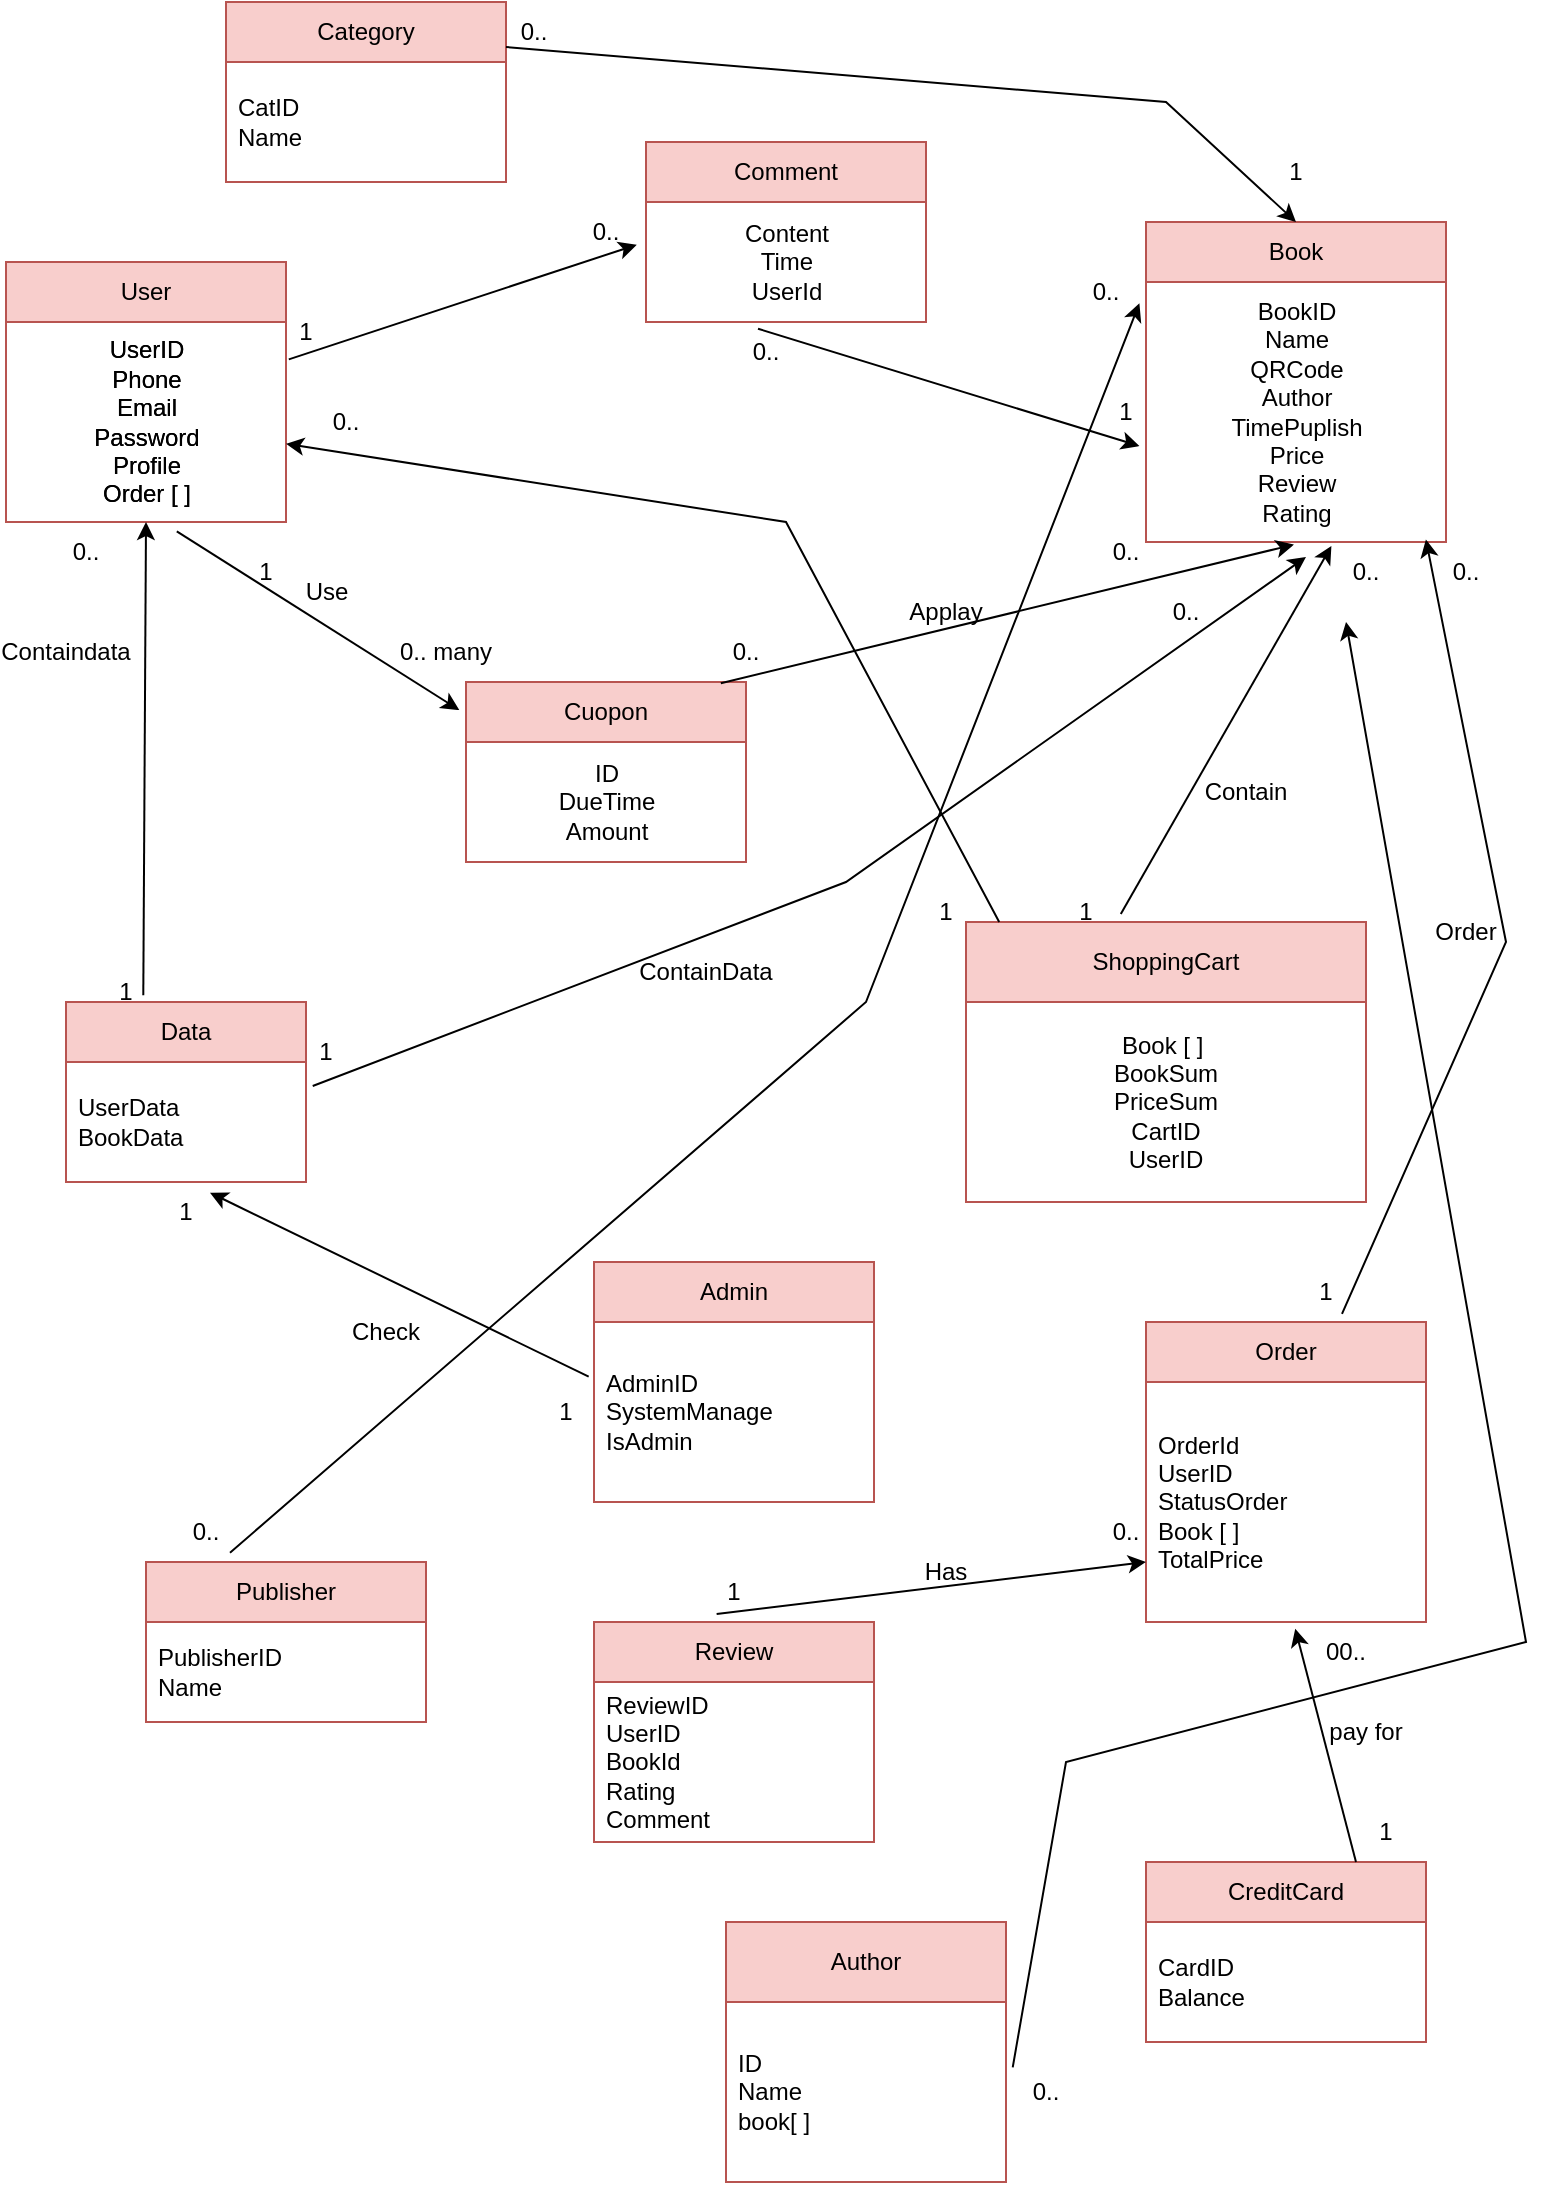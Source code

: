 <mxfile version="22.1.4" type="github">
  <diagram id="C5RBs43oDa-KdzZeNtuy" name="Page-1">
    <mxGraphModel dx="794" dy="456" grid="1" gridSize="10" guides="1" tooltips="1" connect="1" arrows="1" fold="1" page="1" pageScale="1" pageWidth="827" pageHeight="1169" math="0" shadow="0">
      <root>
        <mxCell id="WIyWlLk6GJQsqaUBKTNV-0" />
        <mxCell id="WIyWlLk6GJQsqaUBKTNV-1" parent="WIyWlLk6GJQsqaUBKTNV-0" />
        <mxCell id="MrmSSrUXQrmDpd-LHNPz-18" value="User" style="swimlane;fontStyle=0;childLayout=stackLayout;horizontal=1;startSize=30;horizontalStack=0;resizeParent=1;resizeParentMax=0;resizeLast=0;collapsible=1;marginBottom=0;whiteSpace=wrap;html=1;fillColor=#f8cecc;strokeColor=#b85450;" vertex="1" parent="WIyWlLk6GJQsqaUBKTNV-1">
          <mxGeometry x="50" y="150" width="140" height="130" as="geometry" />
        </mxCell>
        <mxCell id="MrmSSrUXQrmDpd-LHNPz-22" value="UserID&lt;br&gt;Phone&lt;br&gt;Email&lt;br&gt;Password&lt;br&gt;Profile&lt;br&gt;Order [ ]&lt;br&gt;" style="text;html=1;align=center;verticalAlign=middle;resizable=0;points=[];autosize=1;strokeColor=none;fillColor=none;" vertex="1" parent="MrmSSrUXQrmDpd-LHNPz-18">
          <mxGeometry y="30" width="140" height="100" as="geometry" />
        </mxCell>
        <mxCell id="MrmSSrUXQrmDpd-LHNPz-23" value="UserID&lt;br&gt;Phone&lt;br&gt;Email&lt;br&gt;Password&lt;br&gt;Profile&lt;br&gt;Order [ ]&lt;br&gt;" style="text;html=1;align=center;verticalAlign=middle;resizable=0;points=[];autosize=1;strokeColor=none;fillColor=none;" vertex="1" parent="WIyWlLk6GJQsqaUBKTNV-1">
          <mxGeometry x="50" y="180" width="140" height="100" as="geometry" />
        </mxCell>
        <mxCell id="MrmSSrUXQrmDpd-LHNPz-24" value="Cuopon" style="swimlane;fontStyle=0;childLayout=stackLayout;horizontal=1;startSize=30;horizontalStack=0;resizeParent=1;resizeParentMax=0;resizeLast=0;collapsible=1;marginBottom=0;whiteSpace=wrap;html=1;fillColor=#f8cecc;strokeColor=#b85450;" vertex="1" parent="WIyWlLk6GJQsqaUBKTNV-1">
          <mxGeometry x="280" y="360" width="140" height="90" as="geometry" />
        </mxCell>
        <mxCell id="MrmSSrUXQrmDpd-LHNPz-28" value="ID&lt;br&gt;DueTime&lt;br&gt;Amount" style="text;html=1;align=center;verticalAlign=middle;resizable=0;points=[];autosize=1;strokeColor=none;fillColor=none;" vertex="1" parent="MrmSSrUXQrmDpd-LHNPz-24">
          <mxGeometry y="30" width="140" height="60" as="geometry" />
        </mxCell>
        <mxCell id="MrmSSrUXQrmDpd-LHNPz-30" value="" style="endArrow=classic;html=1;rounded=0;exitX=0.61;exitY=1.047;exitDx=0;exitDy=0;exitPerimeter=0;entryX=-0.024;entryY=0.156;entryDx=0;entryDy=0;entryPerimeter=0;" edge="1" parent="WIyWlLk6GJQsqaUBKTNV-1" source="MrmSSrUXQrmDpd-LHNPz-23" target="MrmSSrUXQrmDpd-LHNPz-24">
          <mxGeometry width="50" height="50" relative="1" as="geometry">
            <mxPoint x="410" y="380" as="sourcePoint" />
            <mxPoint x="460" y="330" as="targetPoint" />
          </mxGeometry>
        </mxCell>
        <mxCell id="MrmSSrUXQrmDpd-LHNPz-32" value="Use" style="text;html=1;align=center;verticalAlign=middle;resizable=0;points=[];autosize=1;strokeColor=none;fillColor=none;" vertex="1" parent="WIyWlLk6GJQsqaUBKTNV-1">
          <mxGeometry x="190" y="300" width="40" height="30" as="geometry" />
        </mxCell>
        <mxCell id="MrmSSrUXQrmDpd-LHNPz-33" value="1" style="text;html=1;strokeColor=none;fillColor=none;align=center;verticalAlign=middle;whiteSpace=wrap;rounded=0;" vertex="1" parent="WIyWlLk6GJQsqaUBKTNV-1">
          <mxGeometry x="150" y="290" width="60" height="30" as="geometry" />
        </mxCell>
        <mxCell id="MrmSSrUXQrmDpd-LHNPz-34" value="0.. many" style="text;html=1;strokeColor=none;fillColor=none;align=center;verticalAlign=middle;whiteSpace=wrap;rounded=0;" vertex="1" parent="WIyWlLk6GJQsqaUBKTNV-1">
          <mxGeometry x="240" y="330" width="60" height="30" as="geometry" />
        </mxCell>
        <mxCell id="MrmSSrUXQrmDpd-LHNPz-36" value="Book" style="swimlane;fontStyle=0;childLayout=stackLayout;horizontal=1;startSize=30;horizontalStack=0;resizeParent=1;resizeParentMax=0;resizeLast=0;collapsible=1;marginBottom=0;whiteSpace=wrap;html=1;fillColor=#f8cecc;strokeColor=#b85450;" vertex="1" parent="WIyWlLk6GJQsqaUBKTNV-1">
          <mxGeometry x="620" y="130" width="150" height="160" as="geometry" />
        </mxCell>
        <mxCell id="MrmSSrUXQrmDpd-LHNPz-40" value="BookID&lt;br&gt;Name&lt;br&gt;QRCode&lt;br&gt;Author&lt;br&gt;TimePuplish&lt;br&gt;Price&lt;br&gt;Review&lt;br&gt;Rating" style="text;html=1;align=center;verticalAlign=middle;resizable=0;points=[];autosize=1;strokeColor=none;fillColor=none;" vertex="1" parent="MrmSSrUXQrmDpd-LHNPz-36">
          <mxGeometry y="30" width="150" height="130" as="geometry" />
        </mxCell>
        <mxCell id="MrmSSrUXQrmDpd-LHNPz-41" value="" style="endArrow=classic;html=1;rounded=0;exitX=0.91;exitY=0.007;exitDx=0;exitDy=0;exitPerimeter=0;entryX=0.493;entryY=1.01;entryDx=0;entryDy=0;entryPerimeter=0;" edge="1" parent="WIyWlLk6GJQsqaUBKTNV-1" source="MrmSSrUXQrmDpd-LHNPz-24" target="MrmSSrUXQrmDpd-LHNPz-40">
          <mxGeometry width="50" height="50" relative="1" as="geometry">
            <mxPoint x="410" y="380" as="sourcePoint" />
            <mxPoint x="460" y="330" as="targetPoint" />
          </mxGeometry>
        </mxCell>
        <mxCell id="MrmSSrUXQrmDpd-LHNPz-42" value="0.." style="text;html=1;strokeColor=none;fillColor=none;align=center;verticalAlign=middle;whiteSpace=wrap;rounded=0;" vertex="1" parent="WIyWlLk6GJQsqaUBKTNV-1">
          <mxGeometry x="390" y="330" width="60" height="30" as="geometry" />
        </mxCell>
        <mxCell id="MrmSSrUXQrmDpd-LHNPz-43" value="0.." style="text;html=1;strokeColor=none;fillColor=none;align=center;verticalAlign=middle;whiteSpace=wrap;rounded=0;" vertex="1" parent="WIyWlLk6GJQsqaUBKTNV-1">
          <mxGeometry x="580" y="280" width="60" height="30" as="geometry" />
        </mxCell>
        <mxCell id="MrmSSrUXQrmDpd-LHNPz-44" value="Applay" style="text;html=1;strokeColor=none;fillColor=none;align=center;verticalAlign=middle;whiteSpace=wrap;rounded=0;" vertex="1" parent="WIyWlLk6GJQsqaUBKTNV-1">
          <mxGeometry x="490" y="310" width="60" height="30" as="geometry" />
        </mxCell>
        <mxCell id="MrmSSrUXQrmDpd-LHNPz-46" value="Comment" style="swimlane;fontStyle=0;childLayout=stackLayout;horizontal=1;startSize=30;horizontalStack=0;resizeParent=1;resizeParentMax=0;resizeLast=0;collapsible=1;marginBottom=0;whiteSpace=wrap;html=1;fillColor=#f8cecc;strokeColor=#b85450;" vertex="1" parent="WIyWlLk6GJQsqaUBKTNV-1">
          <mxGeometry x="370" y="90" width="140" height="90" as="geometry" />
        </mxCell>
        <mxCell id="MrmSSrUXQrmDpd-LHNPz-50" value="Content&lt;br&gt;Time&lt;br&gt;UserId" style="text;html=1;align=center;verticalAlign=middle;resizable=0;points=[];autosize=1;strokeColor=none;fillColor=none;" vertex="1" parent="MrmSSrUXQrmDpd-LHNPz-46">
          <mxGeometry y="30" width="140" height="60" as="geometry" />
        </mxCell>
        <mxCell id="MrmSSrUXQrmDpd-LHNPz-51" value="" style="endArrow=classic;html=1;rounded=0;exitX=0.4;exitY=1.056;exitDx=0;exitDy=0;exitPerimeter=0;entryX=-0.022;entryY=0.631;entryDx=0;entryDy=0;entryPerimeter=0;" edge="1" parent="WIyWlLk6GJQsqaUBKTNV-1" source="MrmSSrUXQrmDpd-LHNPz-50" target="MrmSSrUXQrmDpd-LHNPz-40">
          <mxGeometry width="50" height="50" relative="1" as="geometry">
            <mxPoint x="450" y="340" as="sourcePoint" />
            <mxPoint x="500" y="290" as="targetPoint" />
          </mxGeometry>
        </mxCell>
        <mxCell id="MrmSSrUXQrmDpd-LHNPz-52" value="0.." style="text;html=1;strokeColor=none;fillColor=none;align=center;verticalAlign=middle;whiteSpace=wrap;rounded=0;" vertex="1" parent="WIyWlLk6GJQsqaUBKTNV-1">
          <mxGeometry x="400" y="180" width="60" height="30" as="geometry" />
        </mxCell>
        <mxCell id="MrmSSrUXQrmDpd-LHNPz-53" value="1" style="text;html=1;strokeColor=none;fillColor=none;align=center;verticalAlign=middle;whiteSpace=wrap;rounded=0;" vertex="1" parent="WIyWlLk6GJQsqaUBKTNV-1">
          <mxGeometry x="580" y="210" width="60" height="30" as="geometry" />
        </mxCell>
        <mxCell id="MrmSSrUXQrmDpd-LHNPz-55" value="ShoppingCart" style="swimlane;fontStyle=0;childLayout=stackLayout;horizontal=1;startSize=40;horizontalStack=0;resizeParent=1;resizeParentMax=0;resizeLast=0;collapsible=1;marginBottom=0;whiteSpace=wrap;html=1;fillColor=#f8cecc;strokeColor=#b85450;" vertex="1" parent="WIyWlLk6GJQsqaUBKTNV-1">
          <mxGeometry x="530" y="480" width="200" height="140" as="geometry" />
        </mxCell>
        <mxCell id="MrmSSrUXQrmDpd-LHNPz-59" value="&lt;div style=&quot;&quot;&gt;&lt;span style=&quot;background-color: initial;&quot;&gt;&lt;font style=&quot;font-size: 12px;&quot;&gt;Book [ ]&amp;nbsp;&lt;/font&gt;&lt;/span&gt;&lt;/div&gt;&lt;font style=&quot;font-size: 12px;&quot;&gt;&lt;div style=&quot;&quot;&gt;&lt;span style=&quot;background-color: initial;&quot;&gt;BookSum&lt;/span&gt;&lt;/div&gt;&lt;div style=&quot;&quot;&gt;&lt;span style=&quot;background-color: initial;&quot;&gt;PriceSum&lt;/span&gt;&lt;/div&gt;&lt;div style=&quot;&quot;&gt;&lt;span style=&quot;background-color: initial;&quot;&gt;CartID&lt;/span&gt;&lt;/div&gt;&lt;div style=&quot;&quot;&gt;&lt;span style=&quot;background-color: initial;&quot;&gt;UserID&lt;/span&gt;&lt;/div&gt;&lt;/font&gt;" style="text;html=1;strokeColor=none;fillColor=none;align=center;verticalAlign=middle;whiteSpace=wrap;rounded=0;" vertex="1" parent="MrmSSrUXQrmDpd-LHNPz-55">
          <mxGeometry y="40" width="200" height="100" as="geometry" />
        </mxCell>
        <mxCell id="MrmSSrUXQrmDpd-LHNPz-61" value="" style="endArrow=classic;html=1;rounded=0;exitX=0.387;exitY=-0.029;exitDx=0;exitDy=0;exitPerimeter=0;entryX=0.618;entryY=1.015;entryDx=0;entryDy=0;entryPerimeter=0;" edge="1" parent="WIyWlLk6GJQsqaUBKTNV-1" source="MrmSSrUXQrmDpd-LHNPz-55" target="MrmSSrUXQrmDpd-LHNPz-40">
          <mxGeometry width="50" height="50" relative="1" as="geometry">
            <mxPoint x="430" y="440" as="sourcePoint" />
            <mxPoint x="480" y="390" as="targetPoint" />
          </mxGeometry>
        </mxCell>
        <mxCell id="MrmSSrUXQrmDpd-LHNPz-62" value="1" style="text;html=1;strokeColor=none;fillColor=none;align=center;verticalAlign=middle;whiteSpace=wrap;rounded=0;" vertex="1" parent="WIyWlLk6GJQsqaUBKTNV-1">
          <mxGeometry x="560" y="460" width="60" height="30" as="geometry" />
        </mxCell>
        <mxCell id="MrmSSrUXQrmDpd-LHNPz-63" value="0.." style="text;html=1;strokeColor=none;fillColor=none;align=center;verticalAlign=middle;whiteSpace=wrap;rounded=0;" vertex="1" parent="WIyWlLk6GJQsqaUBKTNV-1">
          <mxGeometry x="700" y="290" width="60" height="30" as="geometry" />
        </mxCell>
        <mxCell id="MrmSSrUXQrmDpd-LHNPz-64" value="Contain" style="text;html=1;strokeColor=none;fillColor=none;align=center;verticalAlign=middle;whiteSpace=wrap;rounded=0;" vertex="1" parent="WIyWlLk6GJQsqaUBKTNV-1">
          <mxGeometry x="640" y="400" width="60" height="30" as="geometry" />
        </mxCell>
        <mxCell id="MrmSSrUXQrmDpd-LHNPz-65" value="Data" style="swimlane;fontStyle=0;childLayout=stackLayout;horizontal=1;startSize=30;horizontalStack=0;resizeParent=1;resizeParentMax=0;resizeLast=0;collapsible=1;marginBottom=0;whiteSpace=wrap;html=1;fillColor=#f8cecc;strokeColor=#b85450;" vertex="1" parent="WIyWlLk6GJQsqaUBKTNV-1">
          <mxGeometry x="80" y="520" width="120" height="90" as="geometry" />
        </mxCell>
        <mxCell id="MrmSSrUXQrmDpd-LHNPz-67" value="UserData&lt;br&gt;BookData" style="text;strokeColor=none;fillColor=none;align=left;verticalAlign=middle;spacingLeft=4;spacingRight=4;overflow=hidden;points=[[0,0.5],[1,0.5]];portConstraint=eastwest;rotatable=0;whiteSpace=wrap;html=1;" vertex="1" parent="MrmSSrUXQrmDpd-LHNPz-65">
          <mxGeometry y="30" width="120" height="60" as="geometry" />
        </mxCell>
        <mxCell id="MrmSSrUXQrmDpd-LHNPz-69" value="" style="endArrow=classic;html=1;rounded=0;exitX=0.322;exitY=-0.037;exitDx=0;exitDy=0;exitPerimeter=0;entryX=1;entryY=0;entryDx=0;entryDy=0;" edge="1" parent="WIyWlLk6GJQsqaUBKTNV-1" source="MrmSSrUXQrmDpd-LHNPz-65" target="MrmSSrUXQrmDpd-LHNPz-71">
          <mxGeometry width="50" height="50" relative="1" as="geometry">
            <mxPoint x="370" y="520" as="sourcePoint" />
            <mxPoint x="420" y="470" as="targetPoint" />
          </mxGeometry>
        </mxCell>
        <mxCell id="MrmSSrUXQrmDpd-LHNPz-70" value="1" style="text;html=1;strokeColor=none;fillColor=none;align=center;verticalAlign=middle;whiteSpace=wrap;rounded=0;" vertex="1" parent="WIyWlLk6GJQsqaUBKTNV-1">
          <mxGeometry x="50" y="500" width="120" height="30" as="geometry" />
        </mxCell>
        <mxCell id="MrmSSrUXQrmDpd-LHNPz-71" value="0.." style="text;html=1;strokeColor=none;fillColor=none;align=center;verticalAlign=middle;whiteSpace=wrap;rounded=0;" vertex="1" parent="WIyWlLk6GJQsqaUBKTNV-1">
          <mxGeometry x="60" y="280" width="60" height="30" as="geometry" />
        </mxCell>
        <mxCell id="MrmSSrUXQrmDpd-LHNPz-72" value="Containdata" style="text;html=1;strokeColor=none;fillColor=none;align=center;verticalAlign=middle;whiteSpace=wrap;rounded=0;" vertex="1" parent="WIyWlLk6GJQsqaUBKTNV-1">
          <mxGeometry x="50" y="330" width="60" height="30" as="geometry" />
        </mxCell>
        <mxCell id="MrmSSrUXQrmDpd-LHNPz-76" value="Admin" style="swimlane;fontStyle=0;childLayout=stackLayout;horizontal=1;startSize=30;horizontalStack=0;resizeParent=1;resizeParentMax=0;resizeLast=0;collapsible=1;marginBottom=0;whiteSpace=wrap;html=1;fillColor=#f8cecc;strokeColor=#b85450;" vertex="1" parent="WIyWlLk6GJQsqaUBKTNV-1">
          <mxGeometry x="344" y="650" width="140" height="120" as="geometry" />
        </mxCell>
        <mxCell id="MrmSSrUXQrmDpd-LHNPz-79" value="AdminID&lt;br&gt;SystemManage&lt;br&gt;IsAdmin&lt;br&gt;" style="text;strokeColor=none;fillColor=none;align=left;verticalAlign=middle;spacingLeft=4;spacingRight=4;overflow=hidden;points=[[0,0.5],[1,0.5]];portConstraint=eastwest;rotatable=0;whiteSpace=wrap;html=1;" vertex="1" parent="MrmSSrUXQrmDpd-LHNPz-76">
          <mxGeometry y="30" width="140" height="90" as="geometry" />
        </mxCell>
        <mxCell id="MrmSSrUXQrmDpd-LHNPz-80" value="" style="endArrow=classic;html=1;rounded=0;exitX=-0.019;exitY=0.304;exitDx=0;exitDy=0;exitPerimeter=0;entryX=0.6;entryY=1.089;entryDx=0;entryDy=0;entryPerimeter=0;" edge="1" parent="WIyWlLk6GJQsqaUBKTNV-1" source="MrmSSrUXQrmDpd-LHNPz-79" target="MrmSSrUXQrmDpd-LHNPz-67">
          <mxGeometry width="50" height="50" relative="1" as="geometry">
            <mxPoint x="370" y="620" as="sourcePoint" />
            <mxPoint x="420" y="570" as="targetPoint" />
          </mxGeometry>
        </mxCell>
        <mxCell id="MrmSSrUXQrmDpd-LHNPz-81" value="1" style="text;html=1;strokeColor=none;fillColor=none;align=center;verticalAlign=middle;whiteSpace=wrap;rounded=0;" vertex="1" parent="WIyWlLk6GJQsqaUBKTNV-1">
          <mxGeometry x="110" y="610" width="60" height="30" as="geometry" />
        </mxCell>
        <mxCell id="MrmSSrUXQrmDpd-LHNPz-82" value="1" style="text;html=1;strokeColor=none;fillColor=none;align=center;verticalAlign=middle;whiteSpace=wrap;rounded=0;" vertex="1" parent="WIyWlLk6GJQsqaUBKTNV-1">
          <mxGeometry x="300" y="710" width="60" height="30" as="geometry" />
        </mxCell>
        <mxCell id="MrmSSrUXQrmDpd-LHNPz-83" value="Check" style="text;html=1;strokeColor=none;fillColor=none;align=center;verticalAlign=middle;whiteSpace=wrap;rounded=0;" vertex="1" parent="WIyWlLk6GJQsqaUBKTNV-1">
          <mxGeometry x="210" y="670" width="60" height="30" as="geometry" />
        </mxCell>
        <mxCell id="MrmSSrUXQrmDpd-LHNPz-84" value="" style="endArrow=classic;html=1;rounded=0;exitX=1.028;exitY=0.2;exitDx=0;exitDy=0;exitPerimeter=0;entryX=0;entryY=0.25;entryDx=0;entryDy=0;" edge="1" parent="WIyWlLk6GJQsqaUBKTNV-1" source="MrmSSrUXQrmDpd-LHNPz-67" target="MrmSSrUXQrmDpd-LHNPz-63">
          <mxGeometry width="50" height="50" relative="1" as="geometry">
            <mxPoint x="370" y="520" as="sourcePoint" />
            <mxPoint x="420" y="470" as="targetPoint" />
            <Array as="points">
              <mxPoint x="470" y="460" />
            </Array>
          </mxGeometry>
        </mxCell>
        <mxCell id="MrmSSrUXQrmDpd-LHNPz-85" value="1" style="text;html=1;strokeColor=none;fillColor=none;align=center;verticalAlign=middle;whiteSpace=wrap;rounded=0;" vertex="1" parent="WIyWlLk6GJQsqaUBKTNV-1">
          <mxGeometry x="180" y="530" width="60" height="30" as="geometry" />
        </mxCell>
        <mxCell id="MrmSSrUXQrmDpd-LHNPz-86" value="0.." style="text;html=1;strokeColor=none;fillColor=none;align=center;verticalAlign=middle;whiteSpace=wrap;rounded=0;" vertex="1" parent="WIyWlLk6GJQsqaUBKTNV-1">
          <mxGeometry x="610" y="310" width="60" height="30" as="geometry" />
        </mxCell>
        <mxCell id="MrmSSrUXQrmDpd-LHNPz-88" value="ContainData" style="text;html=1;strokeColor=none;fillColor=none;align=center;verticalAlign=middle;whiteSpace=wrap;rounded=0;" vertex="1" parent="WIyWlLk6GJQsqaUBKTNV-1">
          <mxGeometry x="370" y="490" width="60" height="30" as="geometry" />
        </mxCell>
        <mxCell id="MrmSSrUXQrmDpd-LHNPz-89" value="Order" style="swimlane;fontStyle=0;childLayout=stackLayout;horizontal=1;startSize=30;horizontalStack=0;resizeParent=1;resizeParentMax=0;resizeLast=0;collapsible=1;marginBottom=0;whiteSpace=wrap;html=1;fillColor=#f8cecc;strokeColor=#b85450;" vertex="1" parent="WIyWlLk6GJQsqaUBKTNV-1">
          <mxGeometry x="620" y="680" width="140" height="150" as="geometry" />
        </mxCell>
        <mxCell id="MrmSSrUXQrmDpd-LHNPz-92" value="OrderId&lt;br&gt;UserID&lt;br&gt;StatusOrder&lt;br&gt;Book [ ]&amp;nbsp;&lt;br&gt;TotalPrice" style="text;strokeColor=none;fillColor=none;align=left;verticalAlign=middle;spacingLeft=4;spacingRight=4;overflow=hidden;points=[[0,0.5],[1,0.5]];portConstraint=eastwest;rotatable=0;whiteSpace=wrap;html=1;" vertex="1" parent="MrmSSrUXQrmDpd-LHNPz-89">
          <mxGeometry y="30" width="140" height="120" as="geometry" />
        </mxCell>
        <mxCell id="MrmSSrUXQrmDpd-LHNPz-93" value="" style="endArrow=classic;html=1;rounded=0;exitX=0.7;exitY=-0.027;exitDx=0;exitDy=0;exitPerimeter=0;entryX=0.933;entryY=0.99;entryDx=0;entryDy=0;entryPerimeter=0;" edge="1" parent="WIyWlLk6GJQsqaUBKTNV-1" source="MrmSSrUXQrmDpd-LHNPz-89" target="MrmSSrUXQrmDpd-LHNPz-40">
          <mxGeometry width="50" height="50" relative="1" as="geometry">
            <mxPoint x="530" y="520" as="sourcePoint" />
            <mxPoint x="580" y="470" as="targetPoint" />
            <Array as="points">
              <mxPoint x="800" y="490" />
            </Array>
          </mxGeometry>
        </mxCell>
        <mxCell id="MrmSSrUXQrmDpd-LHNPz-94" value="1" style="text;html=1;strokeColor=none;fillColor=none;align=center;verticalAlign=middle;whiteSpace=wrap;rounded=0;" vertex="1" parent="WIyWlLk6GJQsqaUBKTNV-1">
          <mxGeometry x="680" y="650" width="60" height="30" as="geometry" />
        </mxCell>
        <mxCell id="MrmSSrUXQrmDpd-LHNPz-95" value="0.." style="text;html=1;strokeColor=none;fillColor=none;align=center;verticalAlign=middle;whiteSpace=wrap;rounded=0;" vertex="1" parent="WIyWlLk6GJQsqaUBKTNV-1">
          <mxGeometry x="750" y="290" width="60" height="30" as="geometry" />
        </mxCell>
        <mxCell id="MrmSSrUXQrmDpd-LHNPz-96" value="Order" style="text;html=1;strokeColor=none;fillColor=none;align=center;verticalAlign=middle;whiteSpace=wrap;rounded=0;" vertex="1" parent="WIyWlLk6GJQsqaUBKTNV-1">
          <mxGeometry x="750" y="470" width="60" height="30" as="geometry" />
        </mxCell>
        <mxCell id="MrmSSrUXQrmDpd-LHNPz-97" value="Review" style="swimlane;fontStyle=0;childLayout=stackLayout;horizontal=1;startSize=30;horizontalStack=0;resizeParent=1;resizeParentMax=0;resizeLast=0;collapsible=1;marginBottom=0;whiteSpace=wrap;html=1;fillColor=#f8cecc;strokeColor=#b85450;" vertex="1" parent="WIyWlLk6GJQsqaUBKTNV-1">
          <mxGeometry x="344" y="830" width="140" height="110" as="geometry" />
        </mxCell>
        <mxCell id="MrmSSrUXQrmDpd-LHNPz-100" value="ReviewID&lt;br&gt;UserID&lt;br&gt;BookId&lt;br&gt;Rating&amp;nbsp;&lt;br&gt;Comment" style="text;strokeColor=none;fillColor=none;align=left;verticalAlign=middle;spacingLeft=4;spacingRight=4;overflow=hidden;points=[[0,0.5],[1,0.5]];portConstraint=eastwest;rotatable=0;whiteSpace=wrap;html=1;" vertex="1" parent="MrmSSrUXQrmDpd-LHNPz-97">
          <mxGeometry y="30" width="140" height="80" as="geometry" />
        </mxCell>
        <mxCell id="MrmSSrUXQrmDpd-LHNPz-101" value="" style="endArrow=classic;html=1;rounded=0;exitX=0.438;exitY=-0.036;exitDx=0;exitDy=0;exitPerimeter=0;entryX=0;entryY=0.75;entryDx=0;entryDy=0;entryPerimeter=0;" edge="1" parent="WIyWlLk6GJQsqaUBKTNV-1" source="MrmSSrUXQrmDpd-LHNPz-97" target="MrmSSrUXQrmDpd-LHNPz-92">
          <mxGeometry width="50" height="50" relative="1" as="geometry">
            <mxPoint x="410" y="810" as="sourcePoint" />
            <mxPoint x="460" y="760" as="targetPoint" />
          </mxGeometry>
        </mxCell>
        <mxCell id="MrmSSrUXQrmDpd-LHNPz-102" value="1" style="text;html=1;strokeColor=none;fillColor=none;align=center;verticalAlign=middle;whiteSpace=wrap;rounded=0;" vertex="1" parent="WIyWlLk6GJQsqaUBKTNV-1">
          <mxGeometry x="384" y="800" width="60" height="30" as="geometry" />
        </mxCell>
        <mxCell id="MrmSSrUXQrmDpd-LHNPz-104" value="0.." style="text;html=1;strokeColor=none;fillColor=none;align=center;verticalAlign=middle;whiteSpace=wrap;rounded=0;" vertex="1" parent="WIyWlLk6GJQsqaUBKTNV-1">
          <mxGeometry x="580" y="770" width="60" height="30" as="geometry" />
        </mxCell>
        <mxCell id="MrmSSrUXQrmDpd-LHNPz-105" value="Has" style="text;html=1;strokeColor=none;fillColor=none;align=center;verticalAlign=middle;whiteSpace=wrap;rounded=0;" vertex="1" parent="WIyWlLk6GJQsqaUBKTNV-1">
          <mxGeometry x="490" y="790" width="60" height="30" as="geometry" />
        </mxCell>
        <mxCell id="MrmSSrUXQrmDpd-LHNPz-106" value="" style="endArrow=classic;html=1;rounded=0;exitX=1.01;exitY=0.187;exitDx=0;exitDy=0;exitPerimeter=0;entryX=-0.033;entryY=0.356;entryDx=0;entryDy=0;entryPerimeter=0;" edge="1" parent="WIyWlLk6GJQsqaUBKTNV-1" source="MrmSSrUXQrmDpd-LHNPz-23" target="MrmSSrUXQrmDpd-LHNPz-50">
          <mxGeometry width="50" height="50" relative="1" as="geometry">
            <mxPoint x="410" y="310" as="sourcePoint" />
            <mxPoint x="460" y="260" as="targetPoint" />
          </mxGeometry>
        </mxCell>
        <mxCell id="MrmSSrUXQrmDpd-LHNPz-107" value="0.." style="text;html=1;strokeColor=none;fillColor=none;align=center;verticalAlign=middle;whiteSpace=wrap;rounded=0;" vertex="1" parent="WIyWlLk6GJQsqaUBKTNV-1">
          <mxGeometry x="320" y="120" width="60" height="30" as="geometry" />
        </mxCell>
        <mxCell id="MrmSSrUXQrmDpd-LHNPz-108" value="1" style="text;html=1;strokeColor=none;fillColor=none;align=center;verticalAlign=middle;whiteSpace=wrap;rounded=0;" vertex="1" parent="WIyWlLk6GJQsqaUBKTNV-1">
          <mxGeometry x="170" y="170" width="60" height="30" as="geometry" />
        </mxCell>
        <mxCell id="MrmSSrUXQrmDpd-LHNPz-109" value="CreditCard" style="swimlane;fontStyle=0;childLayout=stackLayout;horizontal=1;startSize=30;horizontalStack=0;resizeParent=1;resizeParentMax=0;resizeLast=0;collapsible=1;marginBottom=0;whiteSpace=wrap;html=1;fillColor=#f8cecc;strokeColor=#b85450;" vertex="1" parent="WIyWlLk6GJQsqaUBKTNV-1">
          <mxGeometry x="620" y="950" width="140" height="90" as="geometry" />
        </mxCell>
        <mxCell id="MrmSSrUXQrmDpd-LHNPz-111" value="CardID&lt;br&gt;Balance&lt;br&gt;" style="text;strokeColor=none;fillColor=none;align=left;verticalAlign=middle;spacingLeft=4;spacingRight=4;overflow=hidden;points=[[0,0.5],[1,0.5]];portConstraint=eastwest;rotatable=0;whiteSpace=wrap;html=1;" vertex="1" parent="MrmSSrUXQrmDpd-LHNPz-109">
          <mxGeometry y="30" width="140" height="60" as="geometry" />
        </mxCell>
        <mxCell id="MrmSSrUXQrmDpd-LHNPz-113" value="" style="endArrow=classic;html=1;rounded=0;exitX=0.75;exitY=0;exitDx=0;exitDy=0;entryX=0.533;entryY=1.028;entryDx=0;entryDy=0;entryPerimeter=0;" edge="1" parent="WIyWlLk6GJQsqaUBKTNV-1" source="MrmSSrUXQrmDpd-LHNPz-109" target="MrmSSrUXQrmDpd-LHNPz-92">
          <mxGeometry width="50" height="50" relative="1" as="geometry">
            <mxPoint x="410" y="910" as="sourcePoint" />
            <mxPoint x="460" y="860" as="targetPoint" />
          </mxGeometry>
        </mxCell>
        <mxCell id="MrmSSrUXQrmDpd-LHNPz-114" value="pay for" style="text;html=1;strokeColor=none;fillColor=none;align=center;verticalAlign=middle;whiteSpace=wrap;rounded=0;" vertex="1" parent="WIyWlLk6GJQsqaUBKTNV-1">
          <mxGeometry x="700" y="870" width="60" height="30" as="geometry" />
        </mxCell>
        <mxCell id="MrmSSrUXQrmDpd-LHNPz-115" value="00.." style="text;html=1;strokeColor=none;fillColor=none;align=center;verticalAlign=middle;whiteSpace=wrap;rounded=0;" vertex="1" parent="WIyWlLk6GJQsqaUBKTNV-1">
          <mxGeometry x="690" y="830" width="60" height="30" as="geometry" />
        </mxCell>
        <mxCell id="MrmSSrUXQrmDpd-LHNPz-116" value="1" style="text;html=1;strokeColor=none;fillColor=none;align=center;verticalAlign=middle;whiteSpace=wrap;rounded=0;" vertex="1" parent="WIyWlLk6GJQsqaUBKTNV-1">
          <mxGeometry x="710" y="920" width="60" height="30" as="geometry" />
        </mxCell>
        <mxCell id="MrmSSrUXQrmDpd-LHNPz-117" value="Category" style="swimlane;fontStyle=0;childLayout=stackLayout;horizontal=1;startSize=30;horizontalStack=0;resizeParent=1;resizeParentMax=0;resizeLast=0;collapsible=1;marginBottom=0;whiteSpace=wrap;html=1;fillColor=#f8cecc;strokeColor=#b85450;" vertex="1" parent="WIyWlLk6GJQsqaUBKTNV-1">
          <mxGeometry x="160" y="20" width="140" height="90" as="geometry" />
        </mxCell>
        <mxCell id="MrmSSrUXQrmDpd-LHNPz-120" value="CatID&lt;br&gt;Name" style="text;strokeColor=none;fillColor=none;align=left;verticalAlign=middle;spacingLeft=4;spacingRight=4;overflow=hidden;points=[[0,0.5],[1,0.5]];portConstraint=eastwest;rotatable=0;whiteSpace=wrap;html=1;" vertex="1" parent="MrmSSrUXQrmDpd-LHNPz-117">
          <mxGeometry y="30" width="140" height="60" as="geometry" />
        </mxCell>
        <mxCell id="MrmSSrUXQrmDpd-LHNPz-121" value="" style="endArrow=classic;html=1;rounded=0;exitX=1;exitY=0.25;exitDx=0;exitDy=0;entryX=0.5;entryY=0;entryDx=0;entryDy=0;" edge="1" parent="WIyWlLk6GJQsqaUBKTNV-1" source="MrmSSrUXQrmDpd-LHNPz-117" target="MrmSSrUXQrmDpd-LHNPz-36">
          <mxGeometry width="50" height="50" relative="1" as="geometry">
            <mxPoint x="430" y="210" as="sourcePoint" />
            <mxPoint x="480" y="160" as="targetPoint" />
            <Array as="points">
              <mxPoint x="630" y="70" />
            </Array>
          </mxGeometry>
        </mxCell>
        <mxCell id="MrmSSrUXQrmDpd-LHNPz-122" value="1" style="text;html=1;strokeColor=none;fillColor=none;align=center;verticalAlign=middle;whiteSpace=wrap;rounded=0;" vertex="1" parent="WIyWlLk6GJQsqaUBKTNV-1">
          <mxGeometry x="665" y="90" width="60" height="30" as="geometry" />
        </mxCell>
        <mxCell id="MrmSSrUXQrmDpd-LHNPz-123" value="0.." style="text;html=1;strokeColor=none;fillColor=none;align=center;verticalAlign=middle;whiteSpace=wrap;rounded=0;" vertex="1" parent="WIyWlLk6GJQsqaUBKTNV-1">
          <mxGeometry x="284" y="20" width="60" height="30" as="geometry" />
        </mxCell>
        <mxCell id="MrmSSrUXQrmDpd-LHNPz-124" value="" style="endArrow=classic;html=1;rounded=0;exitX=0.083;exitY=0;exitDx=0;exitDy=0;exitPerimeter=0;" edge="1" parent="WIyWlLk6GJQsqaUBKTNV-1" source="MrmSSrUXQrmDpd-LHNPz-55" target="MrmSSrUXQrmDpd-LHNPz-23">
          <mxGeometry width="50" height="50" relative="1" as="geometry">
            <mxPoint x="430" y="310" as="sourcePoint" />
            <mxPoint x="480" y="260" as="targetPoint" />
            <Array as="points">
              <mxPoint x="440" y="280" />
            </Array>
          </mxGeometry>
        </mxCell>
        <mxCell id="MrmSSrUXQrmDpd-LHNPz-125" value="0.." style="text;html=1;strokeColor=none;fillColor=none;align=center;verticalAlign=middle;whiteSpace=wrap;rounded=0;" vertex="1" parent="WIyWlLk6GJQsqaUBKTNV-1">
          <mxGeometry x="190" y="215" width="60" height="30" as="geometry" />
        </mxCell>
        <mxCell id="MrmSSrUXQrmDpd-LHNPz-126" value="1" style="text;html=1;strokeColor=none;fillColor=none;align=center;verticalAlign=middle;whiteSpace=wrap;rounded=0;" vertex="1" parent="WIyWlLk6GJQsqaUBKTNV-1">
          <mxGeometry x="490" y="460" width="60" height="30" as="geometry" />
        </mxCell>
        <mxCell id="MrmSSrUXQrmDpd-LHNPz-127" value="Publisher" style="swimlane;fontStyle=0;childLayout=stackLayout;horizontal=1;startSize=30;horizontalStack=0;resizeParent=1;resizeParentMax=0;resizeLast=0;collapsible=1;marginBottom=0;whiteSpace=wrap;html=1;fillColor=#f8cecc;strokeColor=#b85450;" vertex="1" parent="WIyWlLk6GJQsqaUBKTNV-1">
          <mxGeometry x="120" y="800" width="140" height="80" as="geometry" />
        </mxCell>
        <mxCell id="MrmSSrUXQrmDpd-LHNPz-130" value="PublisherID&lt;br&gt;Name" style="text;strokeColor=none;fillColor=none;align=left;verticalAlign=middle;spacingLeft=4;spacingRight=4;overflow=hidden;points=[[0,0.5],[1,0.5]];portConstraint=eastwest;rotatable=0;whiteSpace=wrap;html=1;" vertex="1" parent="MrmSSrUXQrmDpd-LHNPz-127">
          <mxGeometry y="30" width="140" height="50" as="geometry" />
        </mxCell>
        <mxCell id="MrmSSrUXQrmDpd-LHNPz-131" value="" style="endArrow=classic;html=1;rounded=0;exitX=0.3;exitY=-0.058;exitDx=0;exitDy=0;exitPerimeter=0;entryX=-0.022;entryY=0.082;entryDx=0;entryDy=0;entryPerimeter=0;" edge="1" parent="WIyWlLk6GJQsqaUBKTNV-1" source="MrmSSrUXQrmDpd-LHNPz-127" target="MrmSSrUXQrmDpd-LHNPz-40">
          <mxGeometry width="50" height="50" relative="1" as="geometry">
            <mxPoint x="450" y="710" as="sourcePoint" />
            <mxPoint x="570" y="260" as="targetPoint" />
            <Array as="points">
              <mxPoint x="480" y="520" />
            </Array>
          </mxGeometry>
        </mxCell>
        <mxCell id="MrmSSrUXQrmDpd-LHNPz-132" value="0.." style="text;html=1;strokeColor=none;fillColor=none;align=center;verticalAlign=middle;whiteSpace=wrap;rounded=0;" vertex="1" parent="WIyWlLk6GJQsqaUBKTNV-1">
          <mxGeometry x="120" y="770" width="60" height="30" as="geometry" />
        </mxCell>
        <mxCell id="MrmSSrUXQrmDpd-LHNPz-133" value="0.." style="text;html=1;strokeColor=none;fillColor=none;align=center;verticalAlign=middle;whiteSpace=wrap;rounded=0;" vertex="1" parent="WIyWlLk6GJQsqaUBKTNV-1">
          <mxGeometry x="570" y="150" width="60" height="30" as="geometry" />
        </mxCell>
        <mxCell id="MrmSSrUXQrmDpd-LHNPz-134" value="Author" style="swimlane;fontStyle=0;childLayout=stackLayout;horizontal=1;startSize=40;horizontalStack=0;resizeParent=1;resizeParentMax=0;resizeLast=0;collapsible=1;marginBottom=0;whiteSpace=wrap;html=1;fillColor=#f8cecc;strokeColor=#b85450;" vertex="1" parent="WIyWlLk6GJQsqaUBKTNV-1">
          <mxGeometry x="410" y="980" width="140" height="130" as="geometry" />
        </mxCell>
        <mxCell id="MrmSSrUXQrmDpd-LHNPz-137" value="ID&lt;br&gt;Name&lt;br&gt;book[ ]&amp;nbsp;" style="text;strokeColor=none;fillColor=none;align=left;verticalAlign=middle;spacingLeft=4;spacingRight=4;overflow=hidden;points=[[0,0.5],[1,0.5]];portConstraint=eastwest;rotatable=0;whiteSpace=wrap;html=1;" vertex="1" parent="MrmSSrUXQrmDpd-LHNPz-134">
          <mxGeometry y="40" width="140" height="90" as="geometry" />
        </mxCell>
        <mxCell id="MrmSSrUXQrmDpd-LHNPz-138" value="" style="endArrow=classic;html=1;rounded=0;exitX=1.024;exitY=0.363;exitDx=0;exitDy=0;exitPerimeter=0;" edge="1" parent="WIyWlLk6GJQsqaUBKTNV-1" source="MrmSSrUXQrmDpd-LHNPz-137">
          <mxGeometry width="50" height="50" relative="1" as="geometry">
            <mxPoint x="390" y="910" as="sourcePoint" />
            <mxPoint x="720" y="330" as="targetPoint" />
            <Array as="points">
              <mxPoint x="580" y="900" />
              <mxPoint x="810" y="840" />
            </Array>
          </mxGeometry>
        </mxCell>
        <mxCell id="MrmSSrUXQrmDpd-LHNPz-140" value="0.." style="text;html=1;strokeColor=none;fillColor=none;align=center;verticalAlign=middle;whiteSpace=wrap;rounded=0;" vertex="1" parent="WIyWlLk6GJQsqaUBKTNV-1">
          <mxGeometry x="540" y="1050" width="60" height="30" as="geometry" />
        </mxCell>
      </root>
    </mxGraphModel>
  </diagram>
</mxfile>
